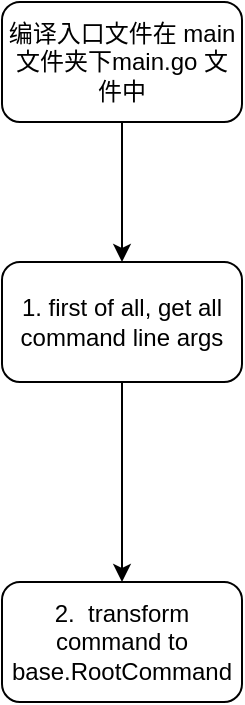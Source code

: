 <mxfile version="23.1.5" type="github" pages="2">
  <diagram id="C5RBs43oDa-KdzZeNtuy" name="Page-1">
    <mxGraphModel dx="1386" dy="770" grid="1" gridSize="10" guides="1" tooltips="1" connect="1" arrows="1" fold="1" page="1" pageScale="1" pageWidth="827" pageHeight="1169" math="0" shadow="0">
      <root>
        <mxCell id="WIyWlLk6GJQsqaUBKTNV-0" />
        <mxCell id="WIyWlLk6GJQsqaUBKTNV-1" parent="WIyWlLk6GJQsqaUBKTNV-0" />
        <mxCell id="4oEMKvCEDpIfApp5ANT9-2" value="" style="edgeStyle=orthogonalEdgeStyle;rounded=0;orthogonalLoop=1;jettySize=auto;html=1;" edge="1" parent="WIyWlLk6GJQsqaUBKTNV-1" source="4oEMKvCEDpIfApp5ANT9-0" target="4oEMKvCEDpIfApp5ANT9-1">
          <mxGeometry relative="1" as="geometry" />
        </mxCell>
        <mxCell id="4oEMKvCEDpIfApp5ANT9-0" value="编译入口文件在 main文件夹下main.go 文件中" style="rounded=1;whiteSpace=wrap;html=1;" vertex="1" parent="WIyWlLk6GJQsqaUBKTNV-1">
          <mxGeometry x="160" y="60" width="120" height="60" as="geometry" />
        </mxCell>
        <mxCell id="4oEMKvCEDpIfApp5ANT9-4" value="" style="edgeStyle=orthogonalEdgeStyle;rounded=0;orthogonalLoop=1;jettySize=auto;html=1;" edge="1" parent="WIyWlLk6GJQsqaUBKTNV-1" source="4oEMKvCEDpIfApp5ANT9-1" target="4oEMKvCEDpIfApp5ANT9-3">
          <mxGeometry relative="1" as="geometry" />
        </mxCell>
        <mxCell id="4oEMKvCEDpIfApp5ANT9-1" value="1. first of all, get all&lt;br&gt;command line args" style="whiteSpace=wrap;html=1;rounded=1;" vertex="1" parent="WIyWlLk6GJQsqaUBKTNV-1">
          <mxGeometry x="160" y="190" width="120" height="60" as="geometry" />
        </mxCell>
        <mxCell id="4oEMKvCEDpIfApp5ANT9-3" value="2.&amp;nbsp; transform command to base.RootCommand" style="whiteSpace=wrap;html=1;rounded=1;" vertex="1" parent="WIyWlLk6GJQsqaUBKTNV-1">
          <mxGeometry x="160" y="350" width="120" height="60" as="geometry" />
        </mxCell>
      </root>
    </mxGraphModel>
  </diagram>
  <diagram id="yho6nlyh62FFHPfWsTP1" name="第 2 页">
    <mxGraphModel dx="1386" dy="770" grid="1" gridSize="10" guides="1" tooltips="1" connect="1" arrows="1" fold="1" page="1" pageScale="1" pageWidth="827" pageHeight="1169" math="0" shadow="0">
      <root>
        <mxCell id="0" />
        <mxCell id="1" parent="0" />
      </root>
    </mxGraphModel>
  </diagram>
</mxfile>
